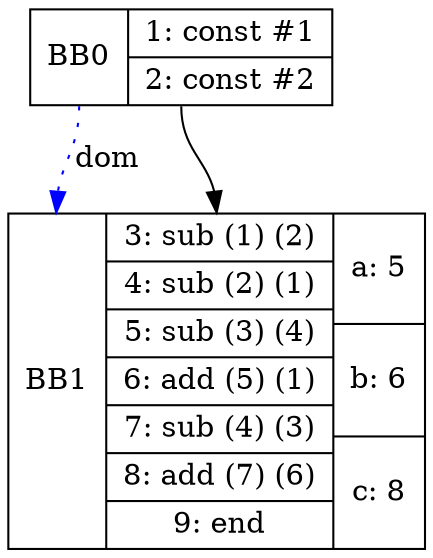 digraph G {
bb0[shape=record, label="<b>BB0|{1: const #1|2: const #2}"];
bb1[shape=record, label="<b>BB1|{3: sub (1) (2)|4: sub (2) (1)|5: sub (3) (4)|6: add (5) (1)|7: sub (4) (3)|8: add (7) (6)|9: end} | {a: 5|b: 6|c: 8}"];
bb0:s->bb1:n ;
bb0:b->bb1:b [color=blue, style=dotted, label="dom"];
}

